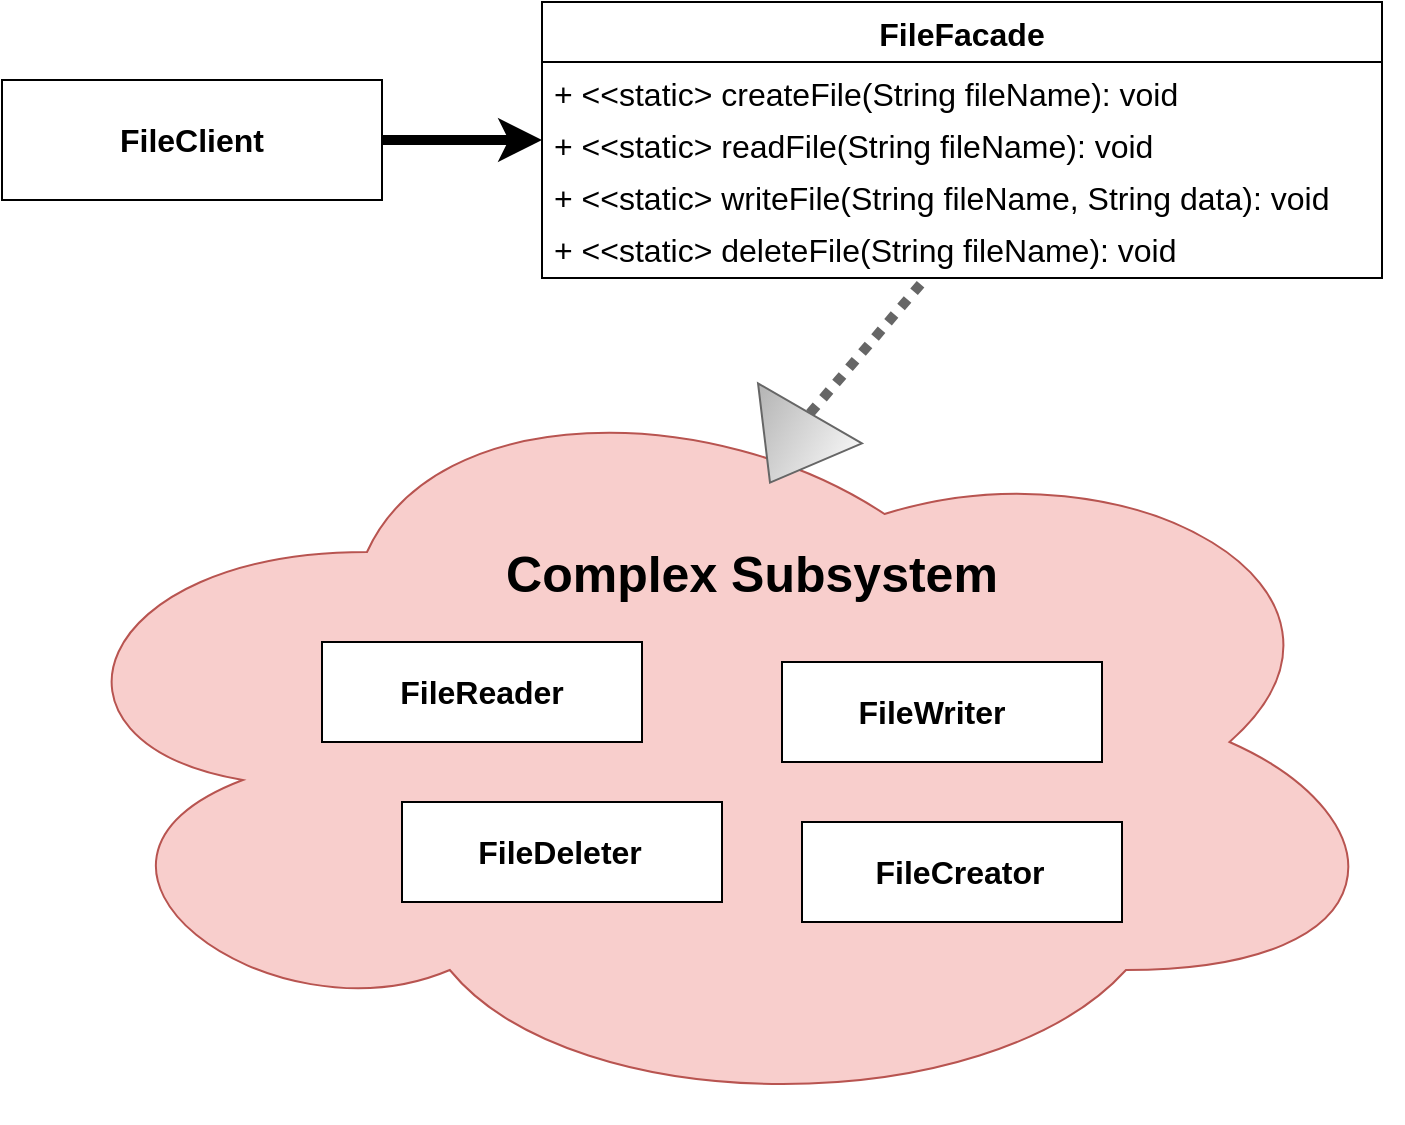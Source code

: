 <mxfile version="21.1.2" type="github">
  <diagram id="C5RBs43oDa-KdzZeNtuy" name="Page-1">
    <mxGraphModel dx="1222" dy="567" grid="1" gridSize="10" guides="1" tooltips="1" connect="1" arrows="1" fold="1" page="1" pageScale="1" pageWidth="827" pageHeight="1169" math="0" shadow="0">
      <root>
        <mxCell id="WIyWlLk6GJQsqaUBKTNV-0" />
        <mxCell id="WIyWlLk6GJQsqaUBKTNV-1" parent="WIyWlLk6GJQsqaUBKTNV-0" />
        <mxCell id="zkfFHV4jXpPFQw0GAbJ--0" value="FileFacade" style="swimlane;fontStyle=1;align=center;verticalAlign=top;childLayout=stackLayout;horizontal=1;startSize=30;horizontalStack=0;resizeParent=1;resizeLast=0;collapsible=1;marginBottom=0;rounded=0;shadow=0;strokeWidth=1;fontSize=16;" parent="WIyWlLk6GJQsqaUBKTNV-1" vertex="1">
          <mxGeometry x="340" y="90" width="420" height="138" as="geometry">
            <mxRectangle x="230" y="140" width="160" height="26" as="alternateBounds" />
          </mxGeometry>
        </mxCell>
        <mxCell id="zkfFHV4jXpPFQw0GAbJ--1" value="+ &lt;&lt;static&gt; createFile(String fileName): void" style="text;align=left;verticalAlign=top;spacingLeft=4;spacingRight=4;overflow=hidden;rotatable=0;points=[[0,0.5],[1,0.5]];portConstraint=eastwest;fontSize=16;" parent="zkfFHV4jXpPFQw0GAbJ--0" vertex="1">
          <mxGeometry y="30" width="420" height="26" as="geometry" />
        </mxCell>
        <mxCell id="Y59avz2k0Jr7zuXmyRhb-0" value="+ &lt;&lt;static&gt; readFile(String fileName): void" style="text;align=left;verticalAlign=top;spacingLeft=4;spacingRight=4;overflow=hidden;rotatable=0;points=[[0,0.5],[1,0.5]];portConstraint=eastwest;fontSize=16;" vertex="1" parent="zkfFHV4jXpPFQw0GAbJ--0">
          <mxGeometry y="56" width="420" height="26" as="geometry" />
        </mxCell>
        <mxCell id="Y59avz2k0Jr7zuXmyRhb-1" value="+ &lt;&lt;static&gt; writeFile(String fileName, String data): void" style="text;align=left;verticalAlign=top;spacingLeft=4;spacingRight=4;overflow=hidden;rotatable=0;points=[[0,0.5],[1,0.5]];portConstraint=eastwest;fontSize=16;" vertex="1" parent="zkfFHV4jXpPFQw0GAbJ--0">
          <mxGeometry y="82" width="420" height="26" as="geometry" />
        </mxCell>
        <mxCell id="Y59avz2k0Jr7zuXmyRhb-2" value="+ &lt;&lt;static&gt; deleteFile(String fileName): void" style="text;align=left;verticalAlign=top;spacingLeft=4;spacingRight=4;overflow=hidden;rotatable=0;points=[[0,0.5],[1,0.5]];portConstraint=eastwest;fontSize=16;" vertex="1" parent="zkfFHV4jXpPFQw0GAbJ--0">
          <mxGeometry y="108" width="420" height="26" as="geometry" />
        </mxCell>
        <mxCell id="Y59avz2k0Jr7zuXmyRhb-3" value="" style="rounded=0;whiteSpace=wrap;html=1;" vertex="1" parent="WIyWlLk6GJQsqaUBKTNV-1">
          <mxGeometry x="70" y="129" width="190" height="60" as="geometry" />
        </mxCell>
        <mxCell id="Y59avz2k0Jr7zuXmyRhb-4" value="&lt;font style=&quot;font-size: 16px;&quot;&gt;&lt;b&gt;FileClient&lt;/b&gt;&lt;/font&gt;" style="text;strokeColor=none;align=center;fillColor=none;html=1;verticalAlign=middle;whiteSpace=wrap;rounded=0;" vertex="1" parent="WIyWlLk6GJQsqaUBKTNV-1">
          <mxGeometry x="100" y="144" width="130" height="30" as="geometry" />
        </mxCell>
        <mxCell id="Y59avz2k0Jr7zuXmyRhb-5" value="" style="endArrow=classic;html=1;rounded=0;exitX=1;exitY=0.5;exitDx=0;exitDy=0;entryX=0;entryY=0.5;entryDx=0;entryDy=0;strokeWidth=5;" edge="1" parent="WIyWlLk6GJQsqaUBKTNV-1" source="Y59avz2k0Jr7zuXmyRhb-3" target="Y59avz2k0Jr7zuXmyRhb-0">
          <mxGeometry width="50" height="50" relative="1" as="geometry">
            <mxPoint x="270" y="194" as="sourcePoint" />
            <mxPoint x="320" y="144" as="targetPoint" />
          </mxGeometry>
        </mxCell>
        <mxCell id="Y59avz2k0Jr7zuXmyRhb-6" value="" style="ellipse;shape=cloud;whiteSpace=wrap;html=1;fillColor=#f8cecc;strokeColor=#b85450;" vertex="1" parent="WIyWlLk6GJQsqaUBKTNV-1">
          <mxGeometry x="80" y="270" width="690" height="380" as="geometry" />
        </mxCell>
        <mxCell id="Y59avz2k0Jr7zuXmyRhb-7" value="" style="rounded=0;whiteSpace=wrap;html=1;" vertex="1" parent="WIyWlLk6GJQsqaUBKTNV-1">
          <mxGeometry x="230" y="410" width="160" height="50" as="geometry" />
        </mxCell>
        <mxCell id="Y59avz2k0Jr7zuXmyRhb-8" value="" style="rounded=0;whiteSpace=wrap;html=1;" vertex="1" parent="WIyWlLk6GJQsqaUBKTNV-1">
          <mxGeometry x="460" y="420" width="160" height="50" as="geometry" />
        </mxCell>
        <mxCell id="Y59avz2k0Jr7zuXmyRhb-9" value="" style="rounded=0;whiteSpace=wrap;html=1;" vertex="1" parent="WIyWlLk6GJQsqaUBKTNV-1">
          <mxGeometry x="270" y="490" width="160" height="50" as="geometry" />
        </mxCell>
        <mxCell id="Y59avz2k0Jr7zuXmyRhb-10" value="" style="rounded=0;whiteSpace=wrap;html=1;" vertex="1" parent="WIyWlLk6GJQsqaUBKTNV-1">
          <mxGeometry x="470" y="500" width="160" height="50" as="geometry" />
        </mxCell>
        <mxCell id="Y59avz2k0Jr7zuXmyRhb-11" value="&lt;font style=&quot;font-size: 25px;&quot;&gt;&lt;b&gt;Complex Subsystem&lt;/b&gt;&lt;/font&gt;" style="text;strokeColor=none;align=center;fillColor=none;html=1;verticalAlign=middle;whiteSpace=wrap;rounded=0;" vertex="1" parent="WIyWlLk6GJQsqaUBKTNV-1">
          <mxGeometry x="300" y="350" width="290" height="50" as="geometry" />
        </mxCell>
        <mxCell id="Y59avz2k0Jr7zuXmyRhb-12" value="&lt;font style=&quot;font-size: 16px;&quot;&gt;&lt;b&gt;FileReader&lt;/b&gt;&lt;/font&gt;" style="text;strokeColor=none;align=center;fillColor=none;html=1;verticalAlign=middle;whiteSpace=wrap;rounded=0;" vertex="1" parent="WIyWlLk6GJQsqaUBKTNV-1">
          <mxGeometry x="245" y="420" width="130" height="30" as="geometry" />
        </mxCell>
        <mxCell id="Y59avz2k0Jr7zuXmyRhb-13" value="&lt;font style=&quot;font-size: 16px;&quot;&gt;&lt;b&gt;FileWriter&lt;/b&gt;&lt;/font&gt;" style="text;strokeColor=none;align=center;fillColor=none;html=1;verticalAlign=middle;whiteSpace=wrap;rounded=0;" vertex="1" parent="WIyWlLk6GJQsqaUBKTNV-1">
          <mxGeometry x="470" y="430" width="130" height="30" as="geometry" />
        </mxCell>
        <mxCell id="Y59avz2k0Jr7zuXmyRhb-14" value="&lt;font style=&quot;font-size: 16px;&quot;&gt;&lt;b&gt;FileDeleter&lt;/b&gt;&lt;/font&gt;" style="text;strokeColor=none;align=center;fillColor=none;html=1;verticalAlign=middle;whiteSpace=wrap;rounded=0;" vertex="1" parent="WIyWlLk6GJQsqaUBKTNV-1">
          <mxGeometry x="284" y="500" width="130" height="30" as="geometry" />
        </mxCell>
        <mxCell id="Y59avz2k0Jr7zuXmyRhb-15" value="&lt;font style=&quot;font-size: 16px;&quot;&gt;&lt;b&gt;FileCreator&lt;/b&gt;&lt;/font&gt;" style="text;strokeColor=none;align=center;fillColor=none;html=1;verticalAlign=middle;whiteSpace=wrap;rounded=0;" vertex="1" parent="WIyWlLk6GJQsqaUBKTNV-1">
          <mxGeometry x="484" y="510" width="130" height="30" as="geometry" />
        </mxCell>
        <mxCell id="Y59avz2k0Jr7zuXmyRhb-16" value="" style="endArrow=none;html=1;rounded=0;exitX=0;exitY=0.5;exitDx=0;exitDy=0;strokeWidth=5;fillColor=#f5f5f5;gradientColor=#b3b3b3;strokeColor=#666666;entryX=0.457;entryY=1.154;entryDx=0;entryDy=0;entryPerimeter=0;dashed=1;dashPattern=1 1;" edge="1" parent="WIyWlLk6GJQsqaUBKTNV-1" source="Y59avz2k0Jr7zuXmyRhb-18" target="Y59avz2k0Jr7zuXmyRhb-2">
          <mxGeometry width="50" height="50" relative="1" as="geometry">
            <mxPoint x="340" y="290" as="sourcePoint" />
            <mxPoint x="540" y="220" as="targetPoint" />
          </mxGeometry>
        </mxCell>
        <mxCell id="Y59avz2k0Jr7zuXmyRhb-19" value="" style="endArrow=none;dashed=1;html=1;rounded=0;exitX=0.551;exitY=0.124;exitDx=0;exitDy=0;exitPerimeter=0;strokeWidth=5;fillColor=#f5f5f5;gradientColor=#b3b3b3;strokeColor=#666666;" edge="1" parent="WIyWlLk6GJQsqaUBKTNV-1" source="Y59avz2k0Jr7zuXmyRhb-6" target="Y59avz2k0Jr7zuXmyRhb-18">
          <mxGeometry width="50" height="50" relative="1" as="geometry">
            <mxPoint x="460" y="317" as="sourcePoint" />
            <mxPoint x="530" y="230" as="targetPoint" />
          </mxGeometry>
        </mxCell>
        <mxCell id="Y59avz2k0Jr7zuXmyRhb-18" value="" style="triangle;whiteSpace=wrap;html=1;rotation=120;fillColor=#f5f5f5;gradientColor=#b3b3b3;strokeColor=#666666;" vertex="1" parent="WIyWlLk6GJQsqaUBKTNV-1">
          <mxGeometry x="444" y="283" width="40" height="60" as="geometry" />
        </mxCell>
      </root>
    </mxGraphModel>
  </diagram>
</mxfile>
